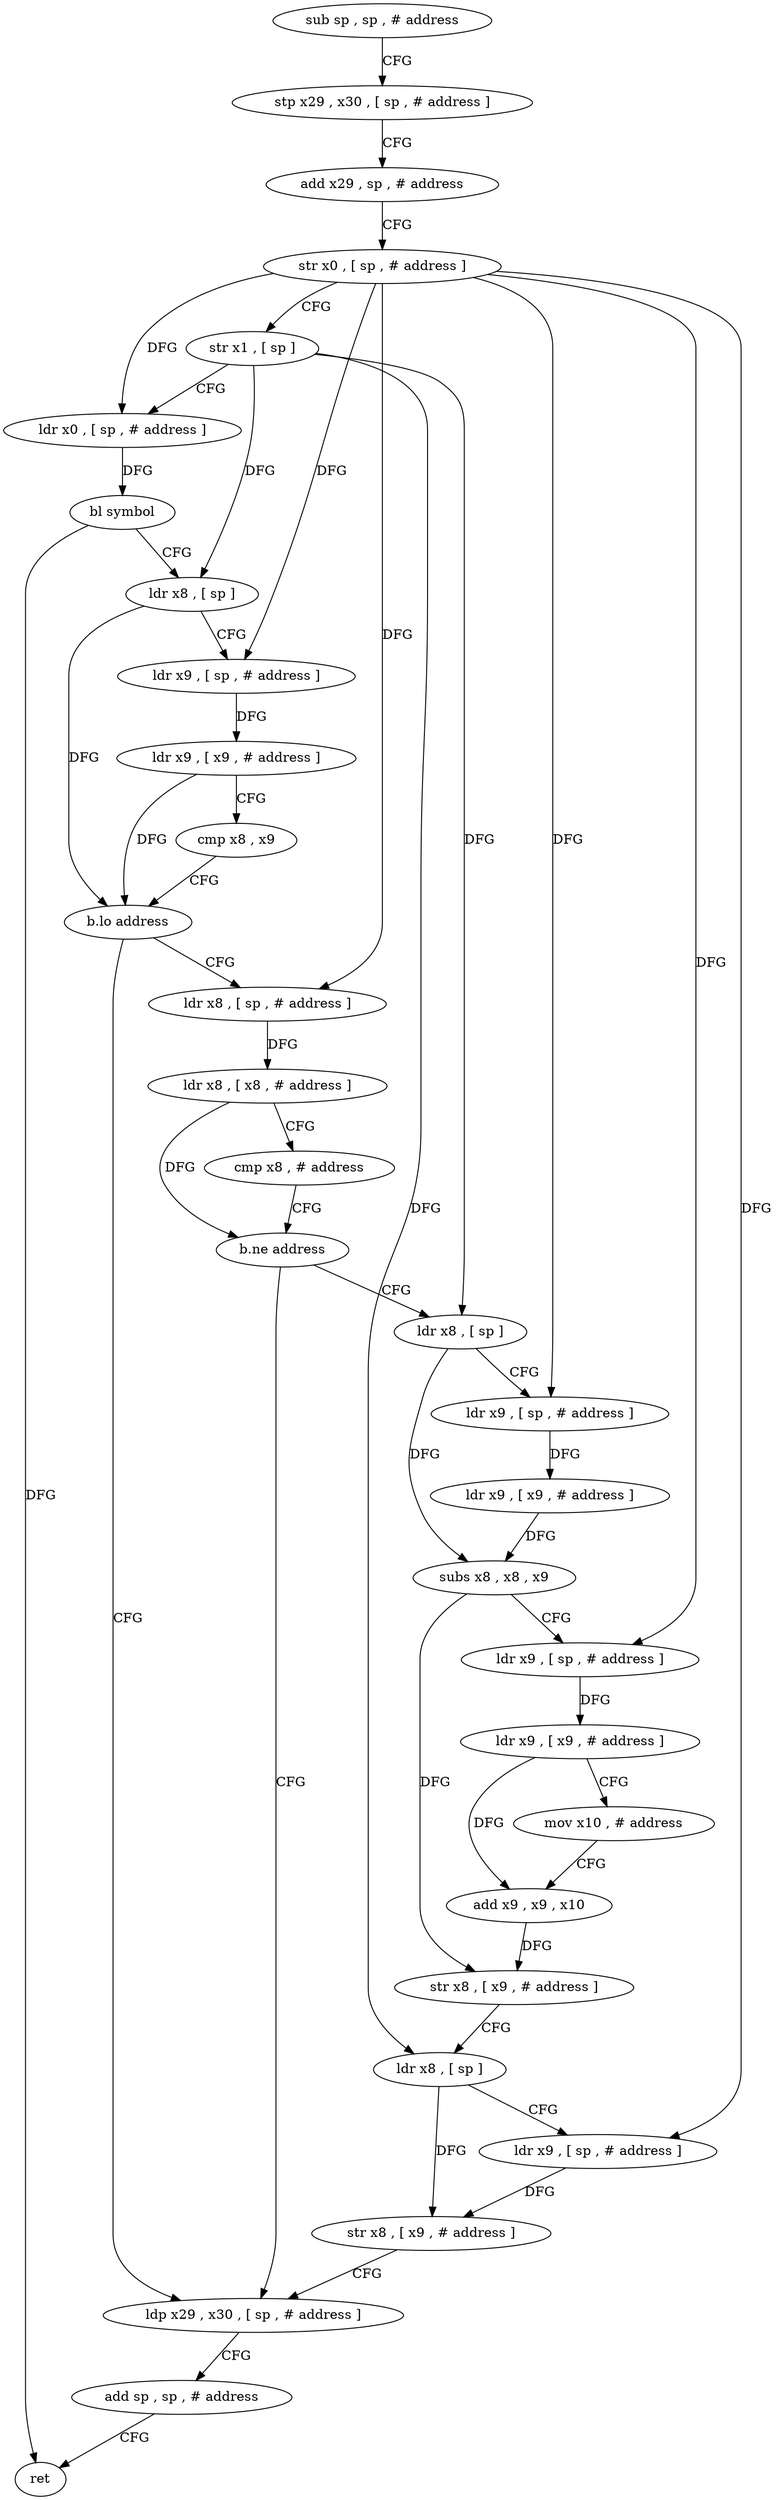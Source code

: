 digraph "func" {
"4212852" [label = "sub sp , sp , # address" ]
"4212856" [label = "stp x29 , x30 , [ sp , # address ]" ]
"4212860" [label = "add x29 , sp , # address" ]
"4212864" [label = "str x0 , [ sp , # address ]" ]
"4212868" [label = "str x1 , [ sp ]" ]
"4212872" [label = "ldr x0 , [ sp , # address ]" ]
"4212876" [label = "bl symbol" ]
"4212880" [label = "ldr x8 , [ sp ]" ]
"4212884" [label = "ldr x9 , [ sp , # address ]" ]
"4212888" [label = "ldr x9 , [ x9 , # address ]" ]
"4212892" [label = "cmp x8 , x9" ]
"4212896" [label = "b.lo address" ]
"4212964" [label = "ldp x29 , x30 , [ sp , # address ]" ]
"4212900" [label = "ldr x8 , [ sp , # address ]" ]
"4212968" [label = "add sp , sp , # address" ]
"4212972" [label = "ret" ]
"4212904" [label = "ldr x8 , [ x8 , # address ]" ]
"4212908" [label = "cmp x8 , # address" ]
"4212912" [label = "b.ne address" ]
"4212916" [label = "ldr x8 , [ sp ]" ]
"4212920" [label = "ldr x9 , [ sp , # address ]" ]
"4212924" [label = "ldr x9 , [ x9 , # address ]" ]
"4212928" [label = "subs x8 , x8 , x9" ]
"4212932" [label = "ldr x9 , [ sp , # address ]" ]
"4212936" [label = "ldr x9 , [ x9 , # address ]" ]
"4212940" [label = "mov x10 , # address" ]
"4212944" [label = "add x9 , x9 , x10" ]
"4212948" [label = "str x8 , [ x9 , # address ]" ]
"4212952" [label = "ldr x8 , [ sp ]" ]
"4212956" [label = "ldr x9 , [ sp , # address ]" ]
"4212960" [label = "str x8 , [ x9 , # address ]" ]
"4212852" -> "4212856" [ label = "CFG" ]
"4212856" -> "4212860" [ label = "CFG" ]
"4212860" -> "4212864" [ label = "CFG" ]
"4212864" -> "4212868" [ label = "CFG" ]
"4212864" -> "4212872" [ label = "DFG" ]
"4212864" -> "4212884" [ label = "DFG" ]
"4212864" -> "4212900" [ label = "DFG" ]
"4212864" -> "4212920" [ label = "DFG" ]
"4212864" -> "4212932" [ label = "DFG" ]
"4212864" -> "4212956" [ label = "DFG" ]
"4212868" -> "4212872" [ label = "CFG" ]
"4212868" -> "4212880" [ label = "DFG" ]
"4212868" -> "4212916" [ label = "DFG" ]
"4212868" -> "4212952" [ label = "DFG" ]
"4212872" -> "4212876" [ label = "DFG" ]
"4212876" -> "4212880" [ label = "CFG" ]
"4212876" -> "4212972" [ label = "DFG" ]
"4212880" -> "4212884" [ label = "CFG" ]
"4212880" -> "4212896" [ label = "DFG" ]
"4212884" -> "4212888" [ label = "DFG" ]
"4212888" -> "4212892" [ label = "CFG" ]
"4212888" -> "4212896" [ label = "DFG" ]
"4212892" -> "4212896" [ label = "CFG" ]
"4212896" -> "4212964" [ label = "CFG" ]
"4212896" -> "4212900" [ label = "CFG" ]
"4212964" -> "4212968" [ label = "CFG" ]
"4212900" -> "4212904" [ label = "DFG" ]
"4212968" -> "4212972" [ label = "CFG" ]
"4212904" -> "4212908" [ label = "CFG" ]
"4212904" -> "4212912" [ label = "DFG" ]
"4212908" -> "4212912" [ label = "CFG" ]
"4212912" -> "4212964" [ label = "CFG" ]
"4212912" -> "4212916" [ label = "CFG" ]
"4212916" -> "4212920" [ label = "CFG" ]
"4212916" -> "4212928" [ label = "DFG" ]
"4212920" -> "4212924" [ label = "DFG" ]
"4212924" -> "4212928" [ label = "DFG" ]
"4212928" -> "4212932" [ label = "CFG" ]
"4212928" -> "4212948" [ label = "DFG" ]
"4212932" -> "4212936" [ label = "DFG" ]
"4212936" -> "4212940" [ label = "CFG" ]
"4212936" -> "4212944" [ label = "DFG" ]
"4212940" -> "4212944" [ label = "CFG" ]
"4212944" -> "4212948" [ label = "DFG" ]
"4212948" -> "4212952" [ label = "CFG" ]
"4212952" -> "4212956" [ label = "CFG" ]
"4212952" -> "4212960" [ label = "DFG" ]
"4212956" -> "4212960" [ label = "DFG" ]
"4212960" -> "4212964" [ label = "CFG" ]
}
